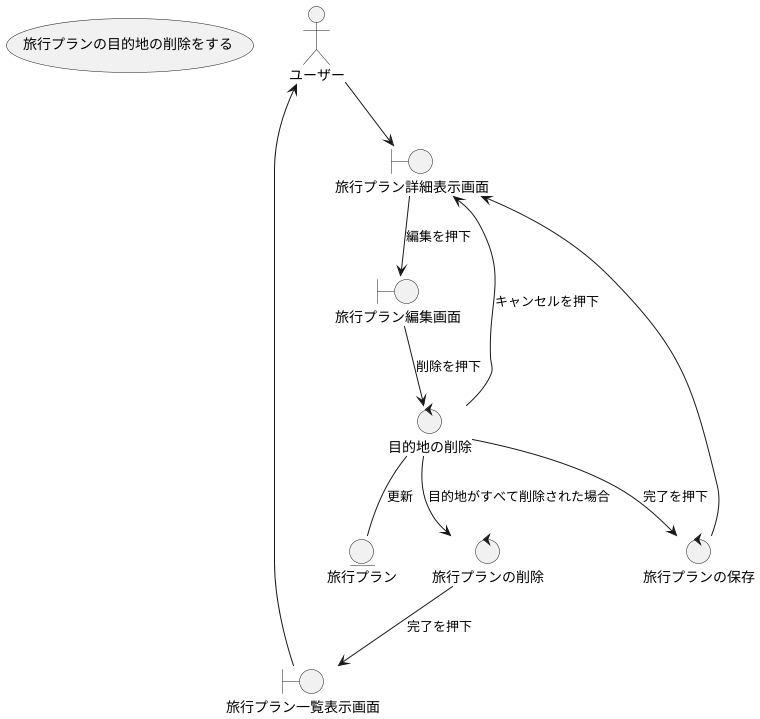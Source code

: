@startuml

usecase 旅行プランの目的地の削除をする

actor ユーザー

boundary 旅行プラン詳細表示画面
boundary 旅行プラン編集画面
boundary 旅行プラン一覧表示画面

control 目的地の削除
control 旅行プランの削除
control 旅行プランの保存

entity 旅行プラン

ユーザー --> 旅行プラン詳細表示画面
旅行プラン詳細表示画面 --> 旅行プラン編集画面 : 編集を押下
旅行プラン編集画面 --> 目的地の削除 : 削除を押下
目的地の削除 --> 旅行プランの保存 : 完了を押下
目的地の削除 --> 旅行プランの削除 : 目的地がすべて削除された場合
旅行プランの削除 --> 旅行プラン一覧表示画面 : 完了を押下
旅行プラン一覧表示画面 --> ユーザー
目的地の削除 --> 旅行プラン詳細表示画面 : キャンセルを押下
旅行プランの保存 --> 旅行プラン詳細表示画面
目的地の削除 -- 旅行プラン : 更新

@enduml